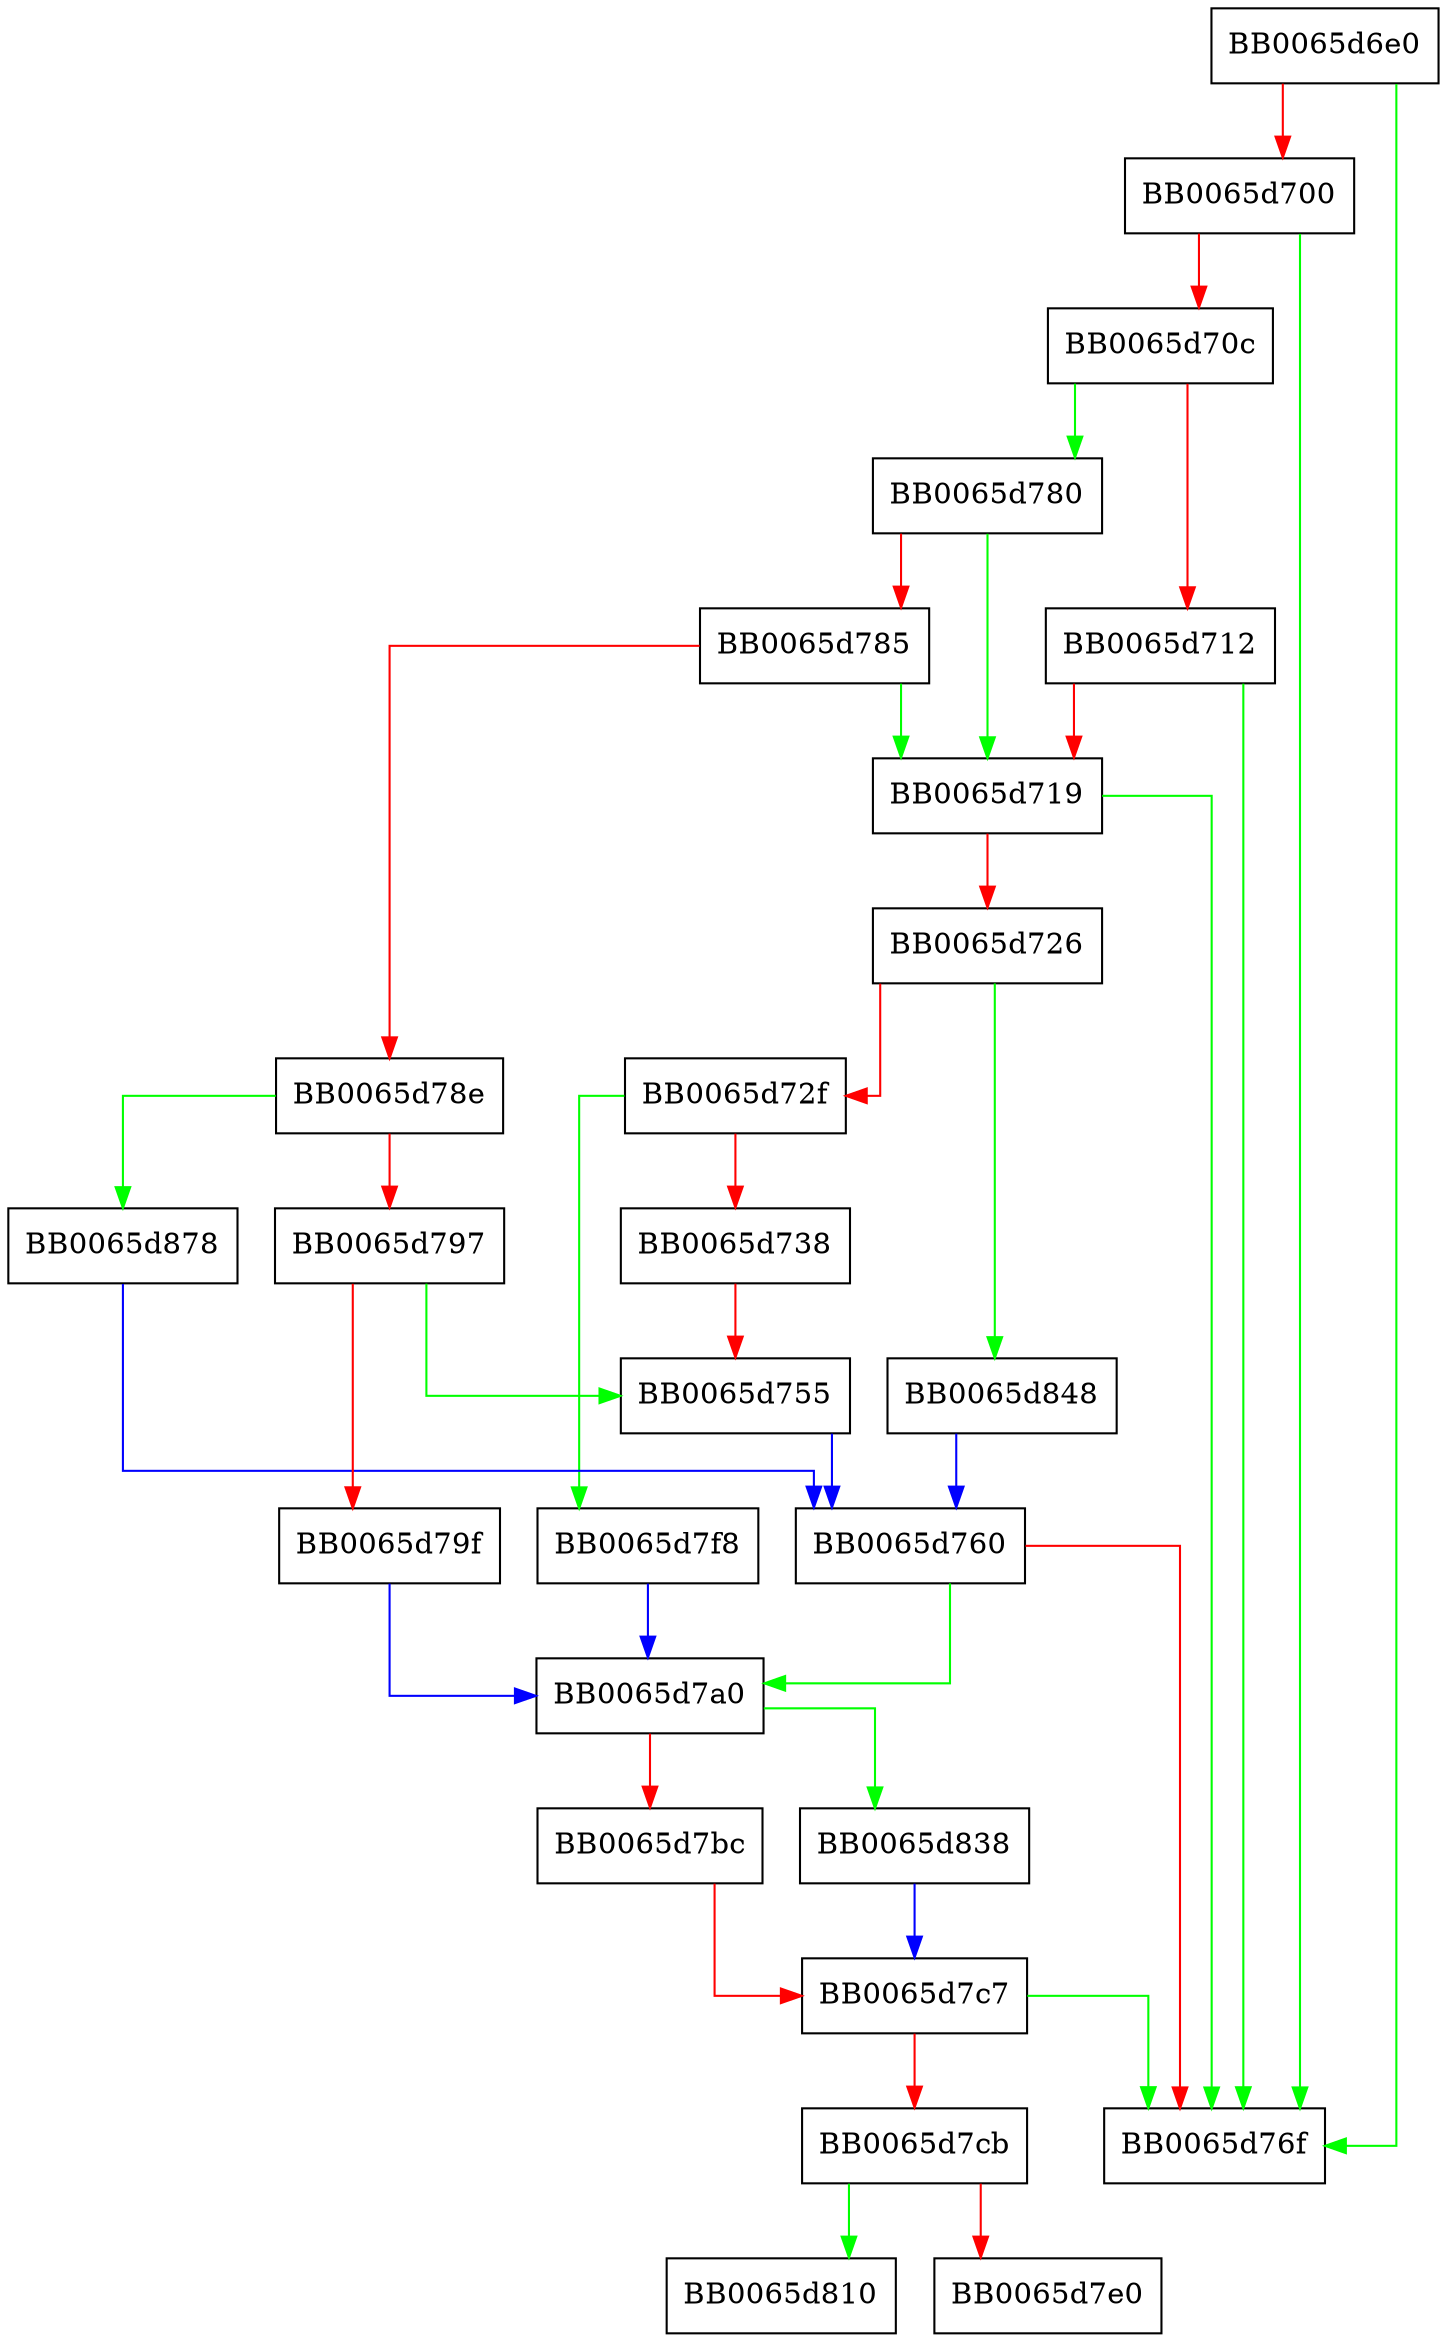 digraph X509v3_addr_add_range {
  node [shape="box"];
  graph [splines=ortho];
  BB0065d6e0 -> BB0065d76f [color="green"];
  BB0065d6e0 -> BB0065d700 [color="red"];
  BB0065d700 -> BB0065d76f [color="green"];
  BB0065d700 -> BB0065d70c [color="red"];
  BB0065d70c -> BB0065d780 [color="green"];
  BB0065d70c -> BB0065d712 [color="red"];
  BB0065d712 -> BB0065d76f [color="green"];
  BB0065d712 -> BB0065d719 [color="red"];
  BB0065d719 -> BB0065d76f [color="green"];
  BB0065d719 -> BB0065d726 [color="red"];
  BB0065d726 -> BB0065d848 [color="green"];
  BB0065d726 -> BB0065d72f [color="red"];
  BB0065d72f -> BB0065d7f8 [color="green"];
  BB0065d72f -> BB0065d738 [color="red"];
  BB0065d738 -> BB0065d755 [color="red"];
  BB0065d755 -> BB0065d760 [color="blue"];
  BB0065d760 -> BB0065d7a0 [color="green"];
  BB0065d760 -> BB0065d76f [color="red"];
  BB0065d780 -> BB0065d719 [color="green"];
  BB0065d780 -> BB0065d785 [color="red"];
  BB0065d785 -> BB0065d719 [color="green"];
  BB0065d785 -> BB0065d78e [color="red"];
  BB0065d78e -> BB0065d878 [color="green"];
  BB0065d78e -> BB0065d797 [color="red"];
  BB0065d797 -> BB0065d755 [color="green"];
  BB0065d797 -> BB0065d79f [color="red"];
  BB0065d79f -> BB0065d7a0 [color="blue"];
  BB0065d7a0 -> BB0065d838 [color="green"];
  BB0065d7a0 -> BB0065d7bc [color="red"];
  BB0065d7bc -> BB0065d7c7 [color="red"];
  BB0065d7c7 -> BB0065d76f [color="green"];
  BB0065d7c7 -> BB0065d7cb [color="red"];
  BB0065d7cb -> BB0065d810 [color="green"];
  BB0065d7cb -> BB0065d7e0 [color="red"];
  BB0065d7f8 -> BB0065d7a0 [color="blue"];
  BB0065d838 -> BB0065d7c7 [color="blue"];
  BB0065d848 -> BB0065d760 [color="blue"];
  BB0065d878 -> BB0065d760 [color="blue"];
}